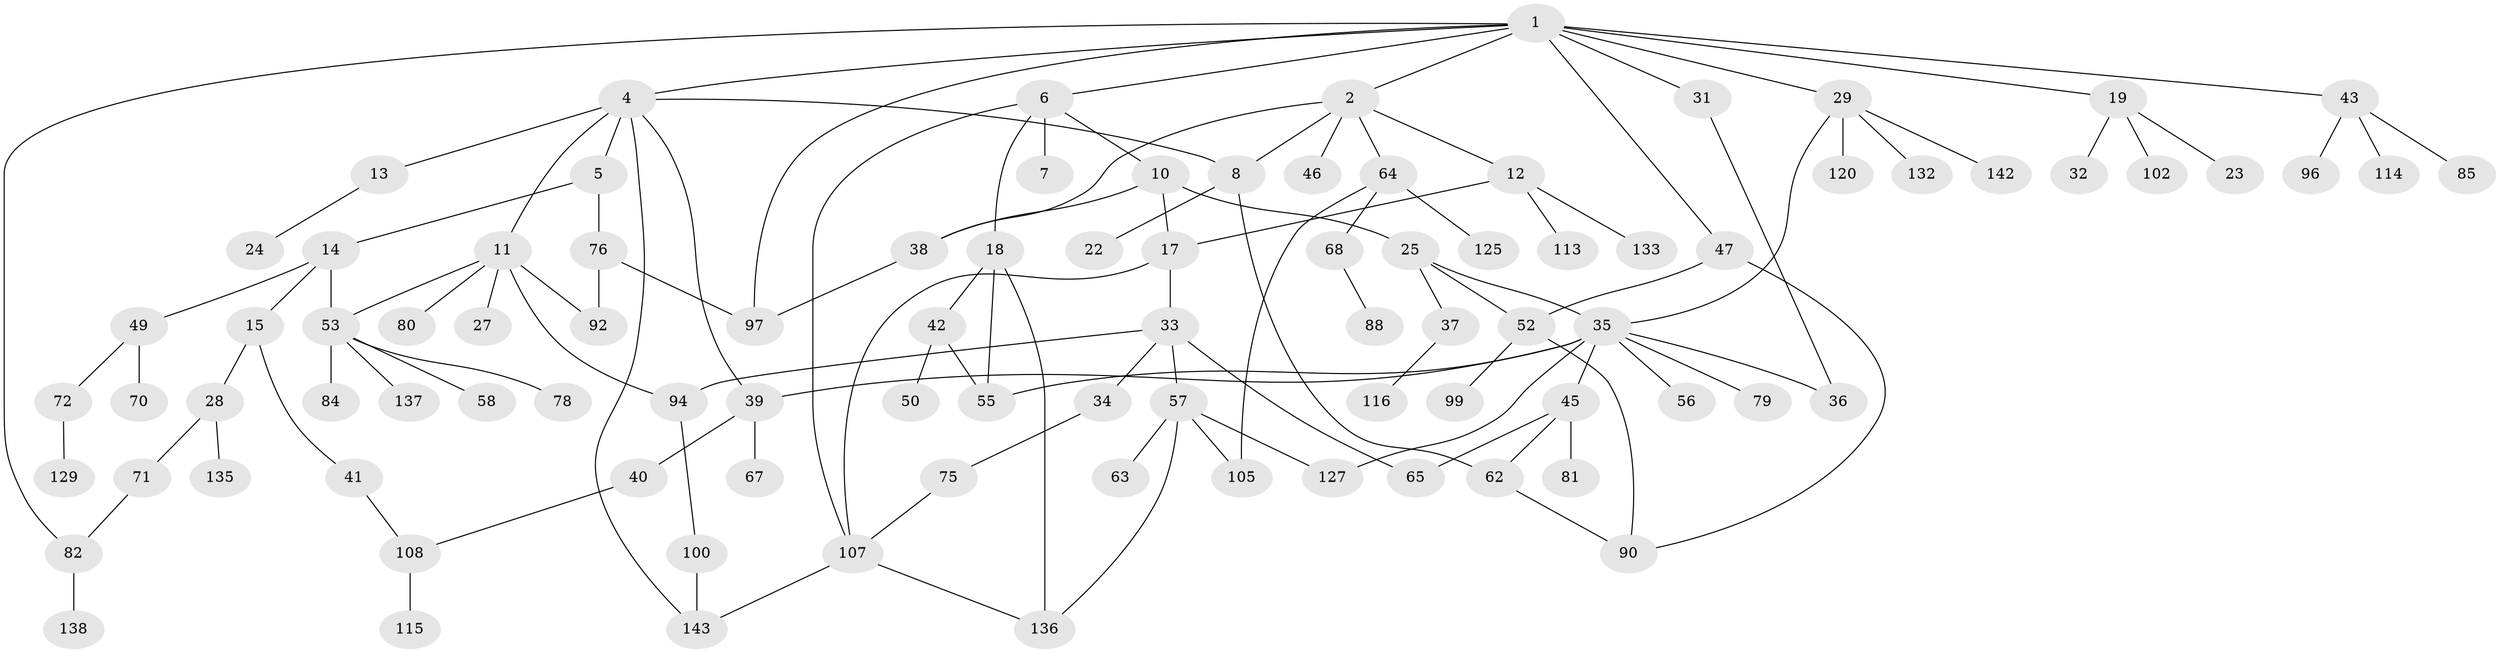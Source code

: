 // Generated by graph-tools (version 1.1) at 2025/23/03/03/25 07:23:30]
// undirected, 93 vertices, 120 edges
graph export_dot {
graph [start="1"]
  node [color=gray90,style=filled];
  1 [super="+3"];
  2 [super="+86"];
  4 [super="+20"];
  5 [super="+109"];
  6 [super="+9"];
  7;
  8 [super="+91"];
  10 [super="+21"];
  11 [super="+48"];
  12 [super="+66"];
  13;
  14 [super="+16"];
  15;
  17;
  18 [super="+26"];
  19 [super="+51"];
  22 [super="+117"];
  23;
  24 [super="+30"];
  25 [super="+111"];
  27 [super="+98"];
  28;
  29 [super="+119"];
  31 [super="+60"];
  32 [super="+134"];
  33 [super="+73"];
  34;
  35 [super="+44"];
  36 [super="+74"];
  37;
  38 [super="+123"];
  39 [super="+61"];
  40 [super="+126"];
  41;
  42;
  43 [super="+83"];
  45 [super="+59"];
  46;
  47 [super="+101"];
  49 [super="+54"];
  50;
  52 [super="+69"];
  53 [super="+110"];
  55;
  56;
  57 [super="+87"];
  58;
  62 [super="+89"];
  63 [super="+103"];
  64 [super="+118"];
  65;
  67 [super="+77"];
  68;
  70;
  71 [super="+130"];
  72 [super="+95"];
  75 [super="+141"];
  76 [super="+121"];
  78;
  79;
  80;
  81 [super="+93"];
  82 [super="+104"];
  84;
  85;
  88 [super="+122"];
  90 [super="+112"];
  92;
  94 [super="+124"];
  96;
  97 [super="+139"];
  99;
  100 [super="+128"];
  102;
  105 [super="+106"];
  107 [super="+140"];
  108 [super="+131"];
  113;
  114;
  115;
  116;
  120;
  125;
  127;
  129;
  132;
  133;
  135;
  136;
  137;
  138;
  142;
  143;
  1 -- 2;
  1 -- 43;
  1 -- 97;
  1 -- 4;
  1 -- 6;
  1 -- 47;
  1 -- 82;
  1 -- 19;
  1 -- 29;
  1 -- 31;
  2 -- 8;
  2 -- 12;
  2 -- 46;
  2 -- 64;
  2 -- 38;
  4 -- 5 [weight=2];
  4 -- 11;
  4 -- 13;
  4 -- 39;
  4 -- 8;
  4 -- 143;
  5 -- 14;
  5 -- 76;
  6 -- 7;
  6 -- 10;
  6 -- 18;
  6 -- 107;
  8 -- 22;
  8 -- 62;
  10 -- 38;
  10 -- 17;
  10 -- 25;
  11 -- 27;
  11 -- 80;
  11 -- 53;
  11 -- 92;
  11 -- 94;
  12 -- 17;
  12 -- 113;
  12 -- 133;
  13 -- 24;
  14 -- 15;
  14 -- 49;
  14 -- 53;
  15 -- 28;
  15 -- 41;
  17 -- 33;
  17 -- 107;
  18 -- 136;
  18 -- 42;
  18 -- 55;
  19 -- 23;
  19 -- 32;
  19 -- 102;
  25 -- 37;
  25 -- 52;
  25 -- 35 [weight=2];
  28 -- 71;
  28 -- 135;
  29 -- 35;
  29 -- 120;
  29 -- 132;
  29 -- 142;
  31 -- 36;
  33 -- 34;
  33 -- 57;
  33 -- 65;
  33 -- 94;
  34 -- 75;
  35 -- 45;
  35 -- 79;
  35 -- 55;
  35 -- 36;
  35 -- 56;
  35 -- 127;
  35 -- 39;
  37 -- 116;
  38 -- 97;
  39 -- 40;
  39 -- 67;
  40 -- 108;
  41 -- 108;
  42 -- 50;
  42 -- 55;
  43 -- 85;
  43 -- 96;
  43 -- 114;
  45 -- 65;
  45 -- 81;
  45 -- 62;
  47 -- 90;
  47 -- 52;
  49 -- 70;
  49 -- 72;
  52 -- 99;
  52 -- 90;
  53 -- 58;
  53 -- 78;
  53 -- 84;
  53 -- 137;
  57 -- 63;
  57 -- 127;
  57 -- 136;
  57 -- 105;
  62 -- 90;
  64 -- 68;
  64 -- 125;
  64 -- 105;
  68 -- 88;
  71 -- 82;
  72 -- 129;
  75 -- 107;
  76 -- 92;
  76 -- 97;
  82 -- 138;
  94 -- 100;
  100 -- 143;
  107 -- 136;
  107 -- 143;
  108 -- 115;
}
